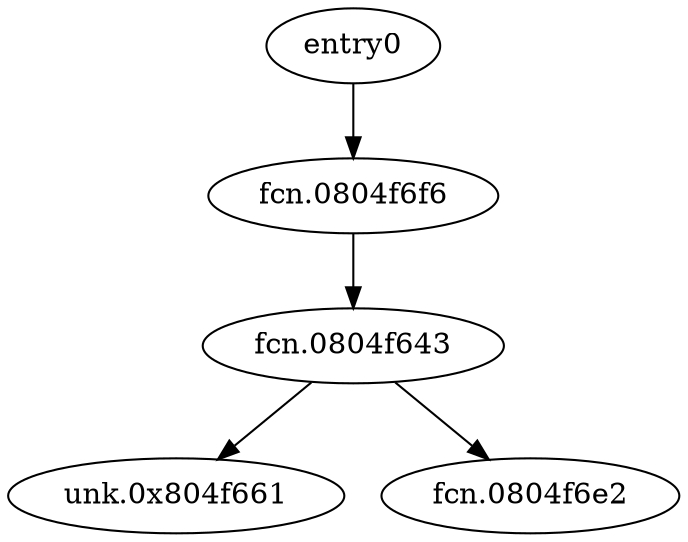 digraph code {
  "0x0804f410" [label="entry0"];
  "0x0804f410" -> "0x0804f6f6";
  "0x0804f6f6" [label="fcn.0804f6f6"];
  "0x0804f6f6" [label="fcn.0804f6f6"];
  "0x0804f6f6" -> "0x0804f643";
  "0x0804f643" [label="fcn.0804f643"];
  "0x0804f643" [label="fcn.0804f643"];
  "0x0804f643" -> "0x0804f661";
  "0x0804f661" [label="unk.0x804f661"];
  "0x0804f643" -> "0x0804f6e2";
  "0x0804f6e2" [label="fcn.0804f6e2"];
}